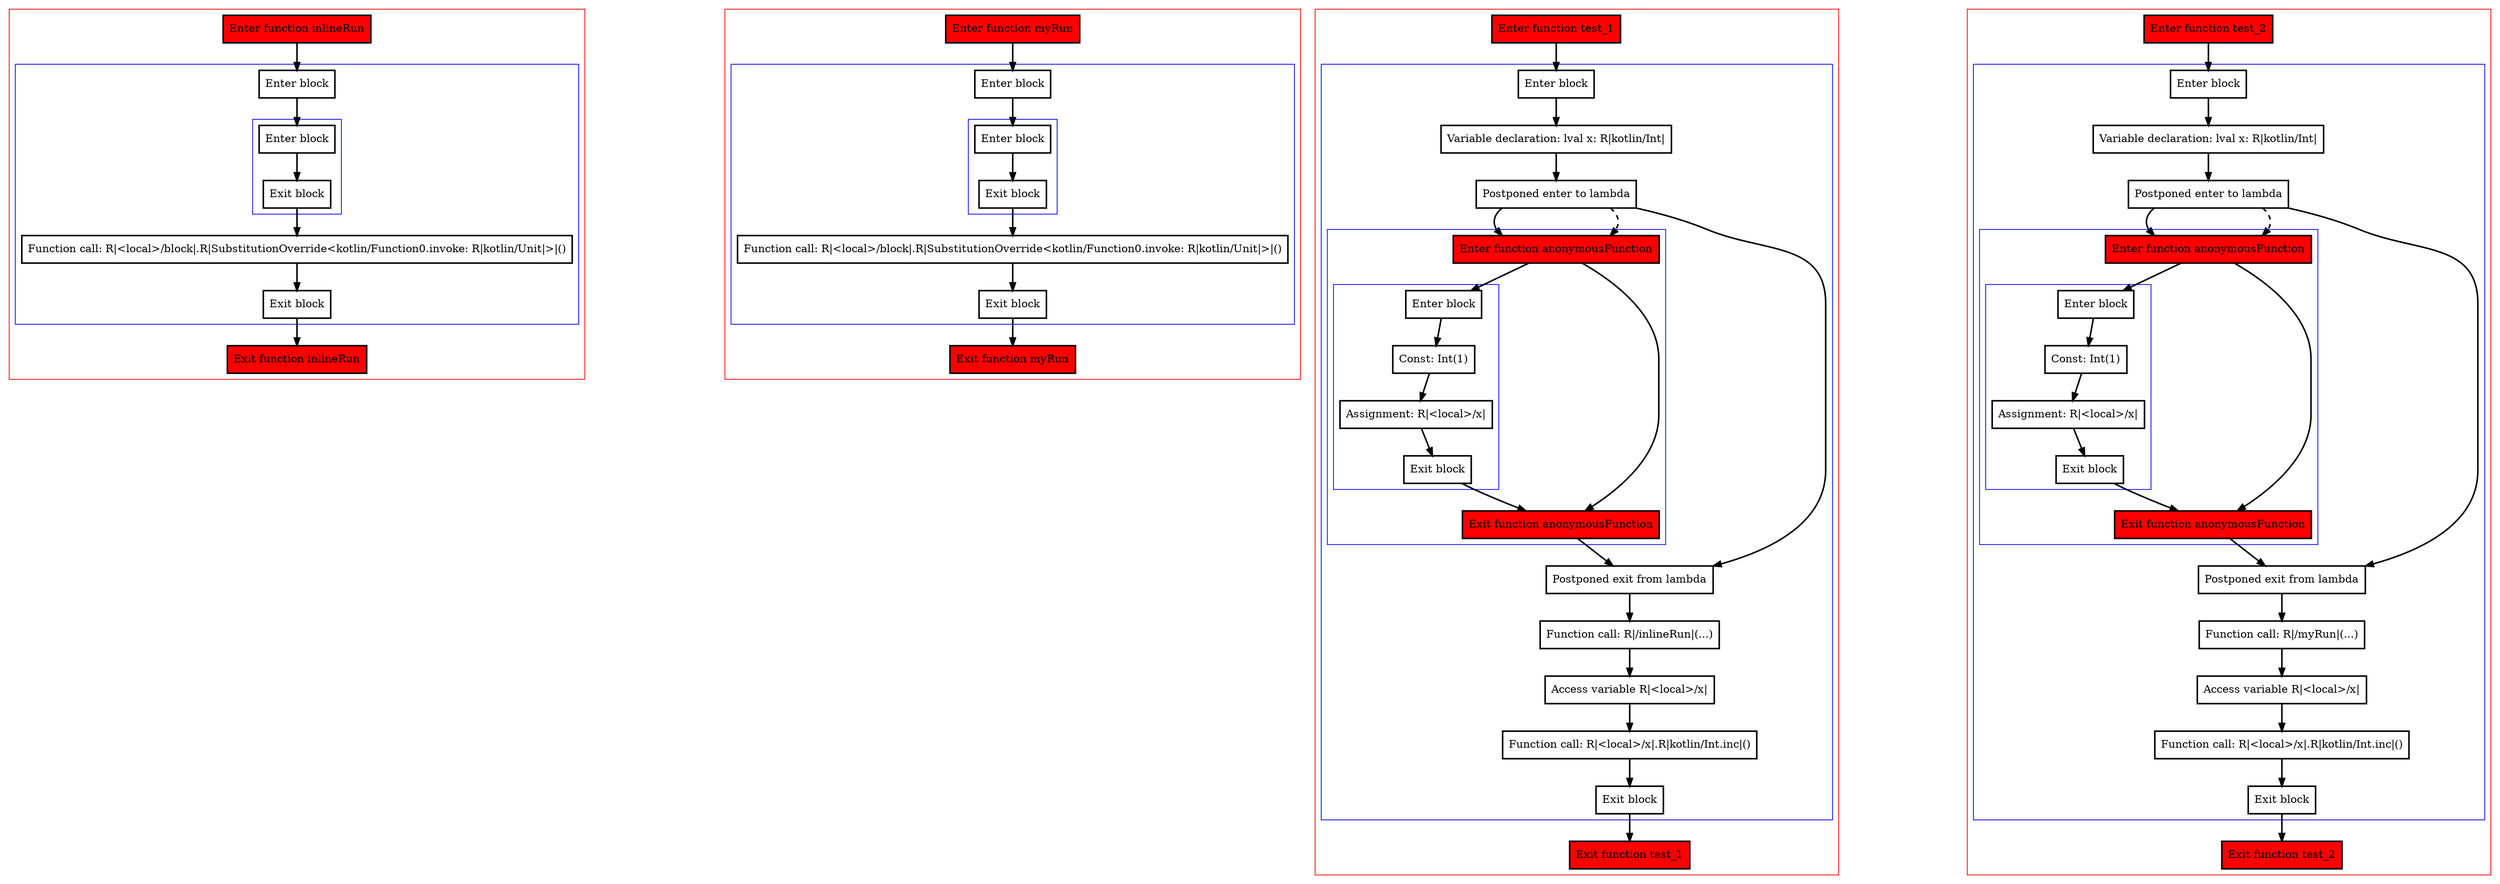 digraph atMostOnce_kt {
    graph [nodesep=3]
    node [shape=box penwidth=2]
    edge [penwidth=2]

    subgraph cluster_0 {
        color=red
        0 [label="Enter function inlineRun" style="filled" fillcolor=red];
        subgraph cluster_1 {
            color=blue
            1 [label="Enter block"];
            subgraph cluster_2 {
                color=blue
                2 [label="Enter block"];
                3 [label="Exit block"];
            }
            4 [label="Function call: R|<local>/block|.R|SubstitutionOverride<kotlin/Function0.invoke: R|kotlin/Unit|>|()"];
            5 [label="Exit block"];
        }
        6 [label="Exit function inlineRun" style="filled" fillcolor=red];
    }
    0 -> {1};
    1 -> {2};
    2 -> {3};
    3 -> {4};
    4 -> {5};
    5 -> {6};

    subgraph cluster_3 {
        color=red
        15 [label="Enter function myRun" style="filled" fillcolor=red];
        subgraph cluster_4 {
            color=blue
            16 [label="Enter block"];
            subgraph cluster_5 {
                color=blue
                17 [label="Enter block"];
                18 [label="Exit block"];
            }
            19 [label="Function call: R|<local>/block|.R|SubstitutionOverride<kotlin/Function0.invoke: R|kotlin/Unit|>|()"];
            20 [label="Exit block"];
        }
        21 [label="Exit function myRun" style="filled" fillcolor=red];
    }
    15 -> {16};
    16 -> {17};
    17 -> {18};
    18 -> {19};
    19 -> {20};
    20 -> {21};

    subgraph cluster_6 {
        color=red
        30 [label="Enter function test_1" style="filled" fillcolor=red];
        subgraph cluster_7 {
            color=blue
            31 [label="Enter block"];
            32 [label="Variable declaration: lval x: R|kotlin/Int|"];
            33 [label="Postponed enter to lambda"];
            subgraph cluster_8 {
                color=blue
                40 [label="Enter function anonymousFunction" style="filled" fillcolor=red];
                subgraph cluster_9 {
                    color=blue
                    41 [label="Enter block"];
                    42 [label="Const: Int(1)"];
                    43 [label="Assignment: R|<local>/x|"];
                    44 [label="Exit block"];
                }
                45 [label="Exit function anonymousFunction" style="filled" fillcolor=red];
            }
            34 [label="Postponed exit from lambda"];
            35 [label="Function call: R|/inlineRun|(...)"];
            36 [label="Access variable R|<local>/x|"];
            37 [label="Function call: R|<local>/x|.R|kotlin/Int.inc|()"];
            38 [label="Exit block"];
        }
        39 [label="Exit function test_1" style="filled" fillcolor=red];
    }
    30 -> {31};
    31 -> {32};
    32 -> {33};
    33 -> {34 40};
    33 -> {40} [style=dashed];
    34 -> {35};
    35 -> {36};
    36 -> {37};
    37 -> {38};
    38 -> {39};
    40 -> {45 41};
    41 -> {42};
    42 -> {43};
    43 -> {44};
    44 -> {45};
    45 -> {34};

    subgraph cluster_10 {
        color=red
        46 [label="Enter function test_2" style="filled" fillcolor=red];
        subgraph cluster_11 {
            color=blue
            47 [label="Enter block"];
            48 [label="Variable declaration: lval x: R|kotlin/Int|"];
            49 [label="Postponed enter to lambda"];
            subgraph cluster_12 {
                color=blue
                56 [label="Enter function anonymousFunction" style="filled" fillcolor=red];
                subgraph cluster_13 {
                    color=blue
                    57 [label="Enter block"];
                    58 [label="Const: Int(1)"];
                    59 [label="Assignment: R|<local>/x|"];
                    60 [label="Exit block"];
                }
                61 [label="Exit function anonymousFunction" style="filled" fillcolor=red];
            }
            50 [label="Postponed exit from lambda"];
            51 [label="Function call: R|/myRun|(...)"];
            52 [label="Access variable R|<local>/x|"];
            53 [label="Function call: R|<local>/x|.R|kotlin/Int.inc|()"];
            54 [label="Exit block"];
        }
        55 [label="Exit function test_2" style="filled" fillcolor=red];
    }
    46 -> {47};
    47 -> {48};
    48 -> {49};
    49 -> {50 56};
    49 -> {56} [style=dashed];
    50 -> {51};
    51 -> {52};
    52 -> {53};
    53 -> {54};
    54 -> {55};
    56 -> {61 57};
    57 -> {58};
    58 -> {59};
    59 -> {60};
    60 -> {61};
    61 -> {50};

}
